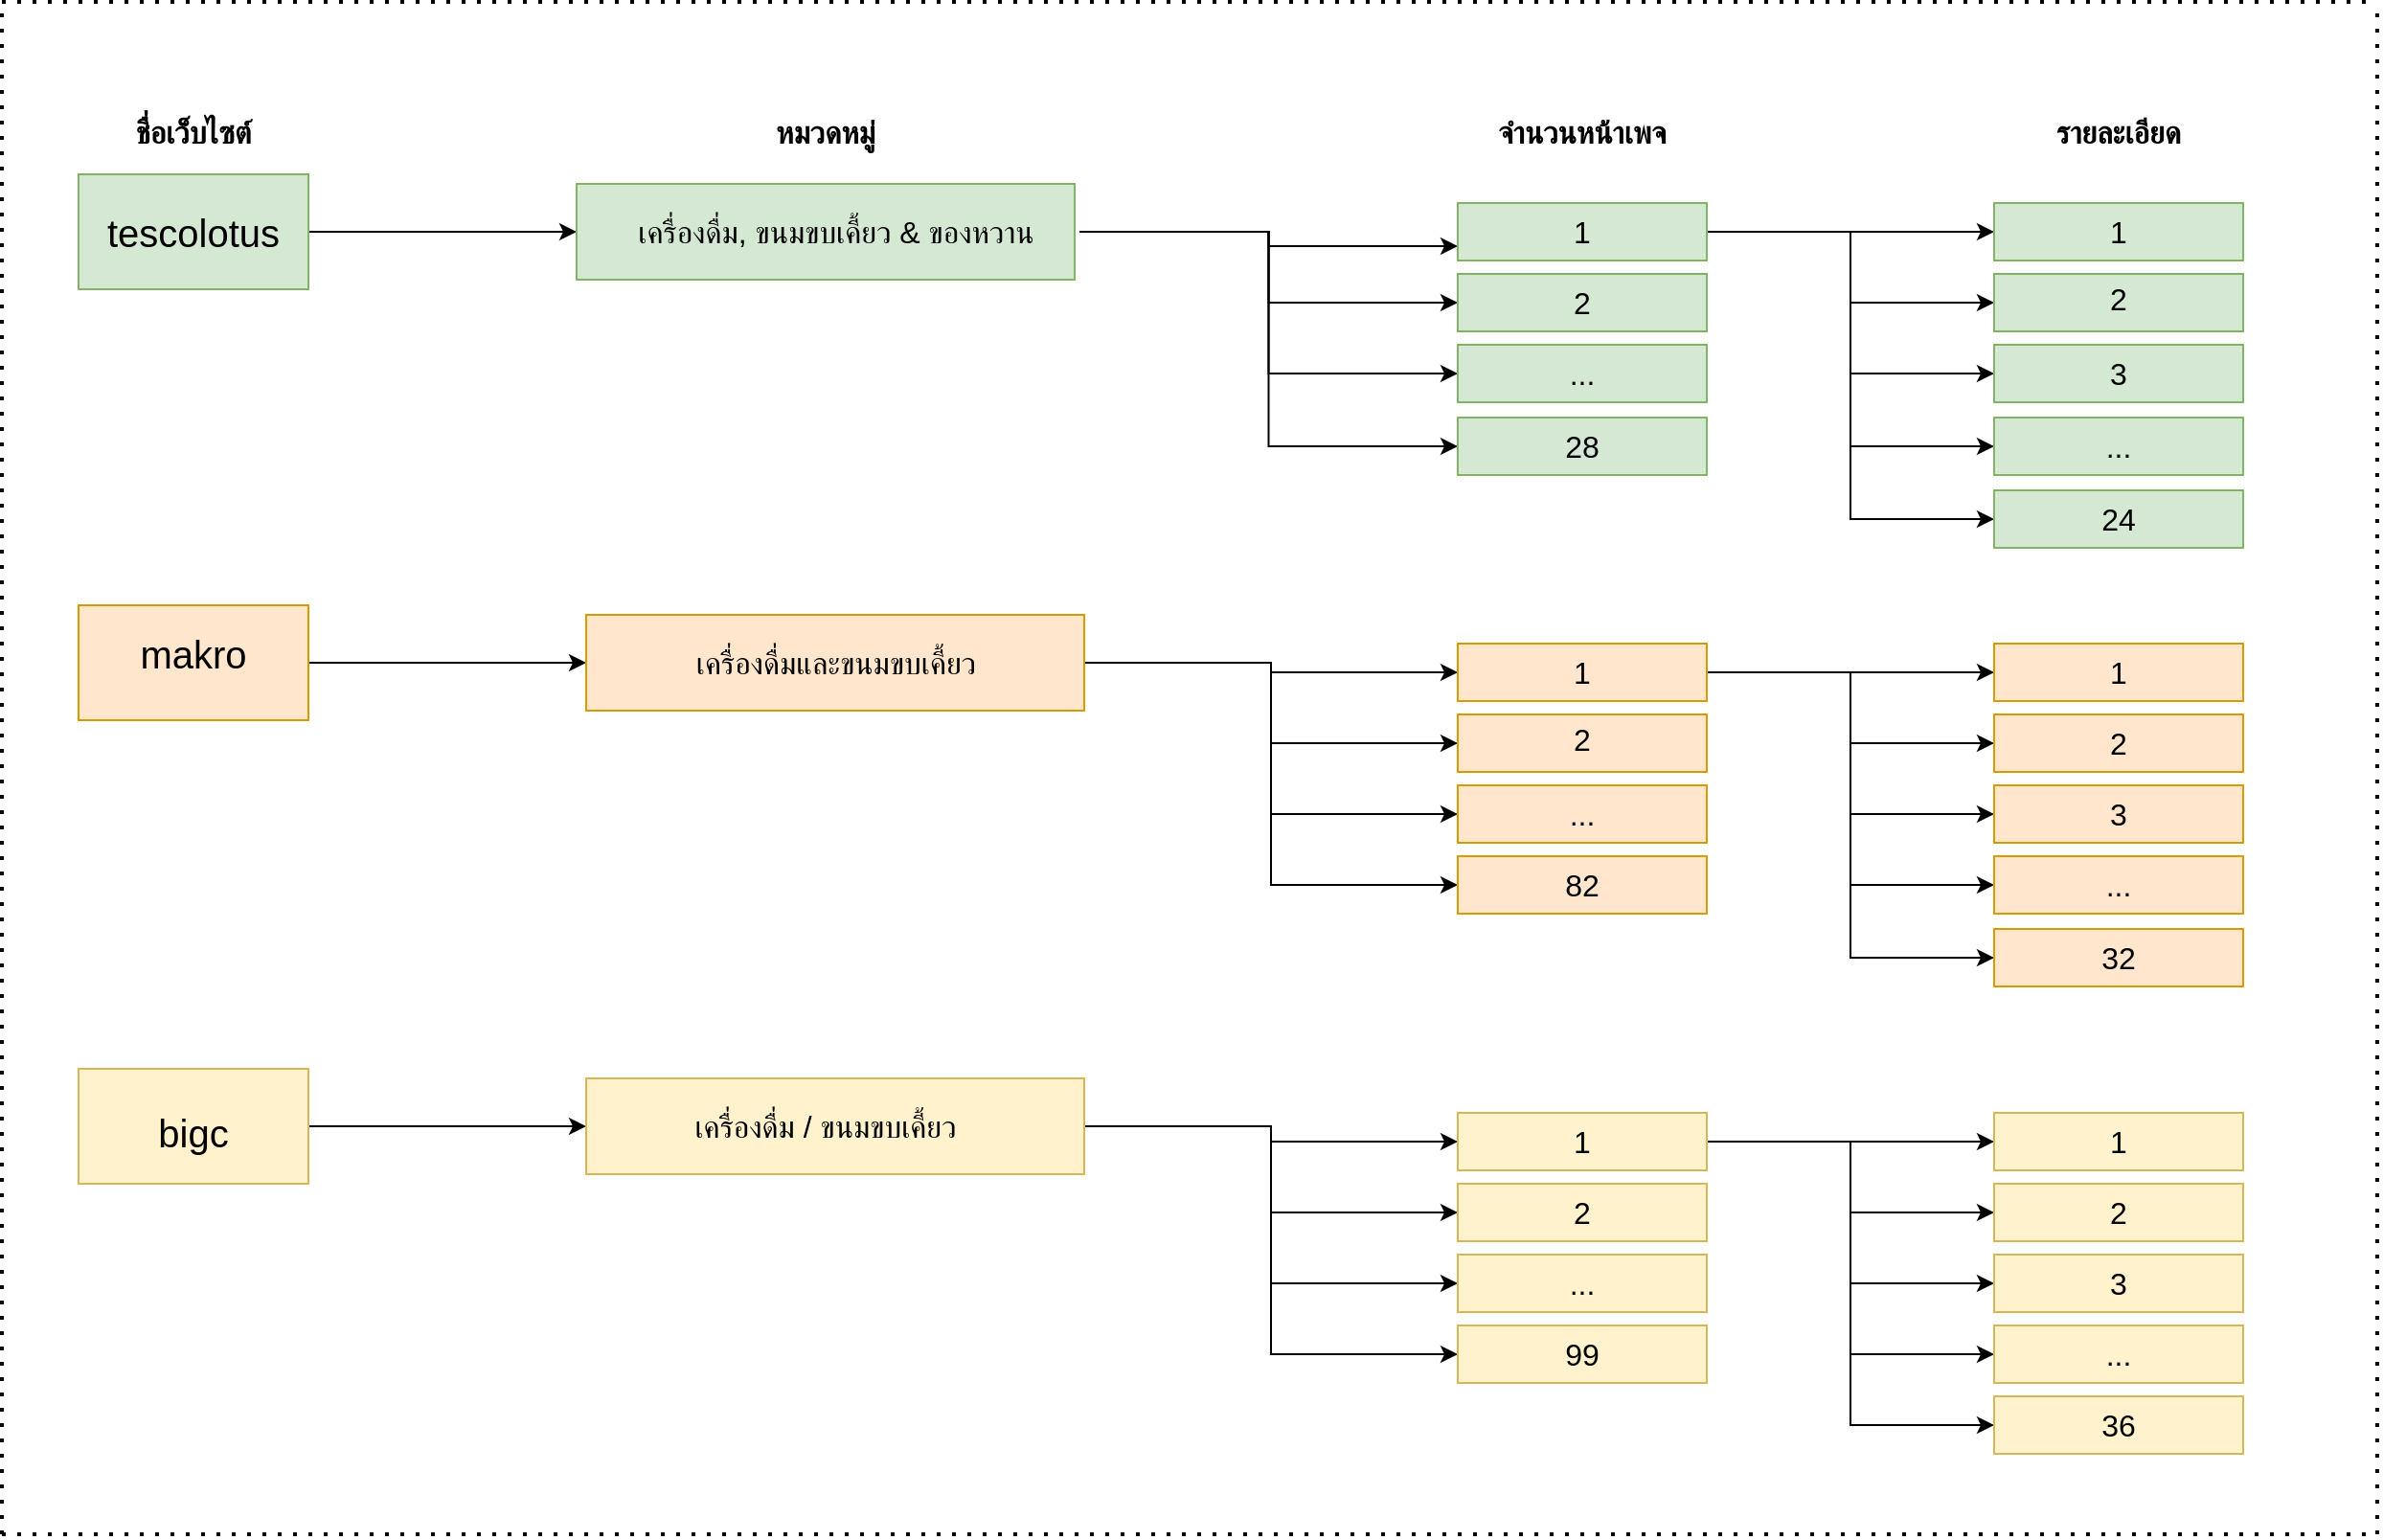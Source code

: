 <mxfile version="14.6.13" type="device"><diagram id="eDEsTDvLarD-YiUVRjUD" name="Page-1"><mxGraphModel dx="1602" dy="2226" grid="1" gridSize="10" guides="1" tooltips="1" connect="1" arrows="1" fold="1" page="1" pageScale="1" pageWidth="1920" pageHeight="1200" math="0" shadow="0"><root><mxCell id="0"/><mxCell id="1" parent="0"/><mxCell id="Vqk4HgcwoFv3bSir83JM-30" style="edgeStyle=orthogonalEdgeStyle;rounded=0;orthogonalLoop=1;jettySize=auto;html=1;entryX=0;entryY=0.5;entryDx=0;entryDy=0;" edge="1" parent="1" source="hex__hkt7IEPzipqFCfx-2" target="hex__hkt7IEPzipqFCfx-4"><mxGeometry relative="1" as="geometry"><mxPoint x="770" y="80" as="targetPoint"/></mxGeometry></mxCell><mxCell id="hex__hkt7IEPzipqFCfx-2" value="" style="rounded=0;whiteSpace=wrap;html=1;fillColor=#d5e8d4;strokeColor=#82b366;" parent="1" vertex="1"><mxGeometry x="520" y="50" width="120" height="60" as="geometry"/></mxCell><mxCell id="hex__hkt7IEPzipqFCfx-4" value="" style="rounded=0;whiteSpace=wrap;html=1;fillColor=#d5e8d4;strokeColor=#82b366;" parent="1" vertex="1"><mxGeometry x="780" y="55" width="260" height="50" as="geometry"/></mxCell><mxCell id="hex__hkt7IEPzipqFCfx-32" value="&lt;font style=&quot;font-size: 20px&quot;&gt;tescolotus&lt;/font&gt;" style="text;html=1;align=center;verticalAlign=middle;whiteSpace=wrap;rounded=0;fontSize=16;" parent="1" vertex="1"><mxGeometry x="550" y="70" width="60" height="20" as="geometry"/></mxCell><mxCell id="Vqk4HgcwoFv3bSir83JM-9" style="edgeStyle=orthogonalEdgeStyle;rounded=0;orthogonalLoop=1;jettySize=auto;html=1;entryX=0;entryY=0.75;entryDx=0;entryDy=0;" edge="1" parent="1" source="hex__hkt7IEPzipqFCfx-34" target="EJMsJnBpNoWc1yhQOMtJ-7"><mxGeometry relative="1" as="geometry"/></mxCell><mxCell id="Vqk4HgcwoFv3bSir83JM-10" style="edgeStyle=orthogonalEdgeStyle;rounded=0;orthogonalLoop=1;jettySize=auto;html=1;entryX=0;entryY=0.5;entryDx=0;entryDy=0;" edge="1" parent="1" source="hex__hkt7IEPzipqFCfx-34" target="EJMsJnBpNoWc1yhQOMtJ-9"><mxGeometry relative="1" as="geometry"/></mxCell><mxCell id="Vqk4HgcwoFv3bSir83JM-12" style="edgeStyle=orthogonalEdgeStyle;rounded=0;orthogonalLoop=1;jettySize=auto;html=1;entryX=0;entryY=0.5;entryDx=0;entryDy=0;" edge="1" parent="1" source="hex__hkt7IEPzipqFCfx-34" target="EJMsJnBpNoWc1yhQOMtJ-10"><mxGeometry relative="1" as="geometry"/></mxCell><mxCell id="Vqk4HgcwoFv3bSir83JM-13" style="edgeStyle=orthogonalEdgeStyle;rounded=0;orthogonalLoop=1;jettySize=auto;html=1;entryX=0;entryY=0.5;entryDx=0;entryDy=0;" edge="1" parent="1" source="hex__hkt7IEPzipqFCfx-34" target="EJMsJnBpNoWc1yhQOMtJ-12"><mxGeometry relative="1" as="geometry"/></mxCell><mxCell id="hex__hkt7IEPzipqFCfx-34" value="เครื่องดื่ม, ขนมขบเคี้ยว &amp;amp; ของหวาน" style="text;html=1;strokeColor=none;fillColor=none;align=center;verticalAlign=middle;whiteSpace=wrap;rounded=0;fontSize=16;" parent="1" vertex="1"><mxGeometry x="787.5" y="70" width="255" height="20" as="geometry"/></mxCell><mxCell id="hex__hkt7IEPzipqFCfx-82" value="&lt;b&gt;ชื่อเว็บไซต์&lt;/b&gt;" style="text;html=1;strokeColor=none;fillColor=none;align=center;verticalAlign=middle;whiteSpace=wrap;rounded=0;fontSize=16;" parent="1" vertex="1"><mxGeometry x="540" y="17.5" width="80" height="20" as="geometry"/></mxCell><mxCell id="hex__hkt7IEPzipqFCfx-83" value="&lt;b&gt;หมวดหมู่&lt;/b&gt;" style="text;html=1;strokeColor=none;fillColor=none;align=center;verticalAlign=middle;whiteSpace=wrap;rounded=0;fontSize=16;" parent="1" vertex="1"><mxGeometry x="870" y="17.5" width="80" height="20" as="geometry"/></mxCell><mxCell id="hex__hkt7IEPzipqFCfx-85" value="&lt;b&gt;รายละเอียด&lt;/b&gt;" style="text;html=1;strokeColor=none;fillColor=none;align=center;verticalAlign=middle;whiteSpace=wrap;rounded=0;fontSize=16;" parent="1" vertex="1"><mxGeometry x="1540" y="17.5" width="90" height="20" as="geometry"/></mxCell><mxCell id="Vqk4HgcwoFv3bSir83JM-3" style="edgeStyle=orthogonalEdgeStyle;rounded=0;orthogonalLoop=1;jettySize=auto;html=1;entryX=0;entryY=0.5;entryDx=0;entryDy=0;" edge="1" parent="1" source="hex__hkt7IEPzipqFCfx-86" target="EJMsJnBpNoWc1yhQOMtJ-39"><mxGeometry relative="1" as="geometry"/></mxCell><mxCell id="hex__hkt7IEPzipqFCfx-86" value="" style="rounded=0;whiteSpace=wrap;html=1;fontSize=16;fillColor=#ffe6cc;strokeColor=#d79b00;" parent="1" vertex="1"><mxGeometry x="520" y="275" width="120" height="60" as="geometry"/></mxCell><mxCell id="hex__hkt7IEPzipqFCfx-87" value="&lt;font style=&quot;font-size: 20px&quot;&gt;makro&lt;/font&gt;" style="text;html=1;strokeColor=none;fillColor=none;align=center;verticalAlign=middle;whiteSpace=wrap;rounded=0;fontSize=16;" parent="1" vertex="1"><mxGeometry x="550" y="290" width="60" height="20" as="geometry"/></mxCell><mxCell id="Vqk4HgcwoFv3bSir83JM-8" style="edgeStyle=orthogonalEdgeStyle;rounded=0;orthogonalLoop=1;jettySize=auto;html=1;" edge="1" parent="1" source="hex__hkt7IEPzipqFCfx-88" target="EJMsJnBpNoWc1yhQOMtJ-74"><mxGeometry relative="1" as="geometry"/></mxCell><mxCell id="hex__hkt7IEPzipqFCfx-88" value="" style="rounded=0;whiteSpace=wrap;html=1;fontSize=16;fillColor=#fff2cc;strokeColor=#d6b656;" parent="1" vertex="1"><mxGeometry x="520" y="517" width="120" height="60" as="geometry"/></mxCell><mxCell id="hex__hkt7IEPzipqFCfx-89" value="&lt;font style=&quot;font-size: 20px&quot;&gt;bigc&lt;/font&gt;" style="text;html=1;strokeColor=none;fillColor=none;align=center;verticalAlign=middle;whiteSpace=wrap;rounded=0;fontSize=16;" parent="1" vertex="1"><mxGeometry x="550" y="540" width="60" height="20" as="geometry"/></mxCell><mxCell id="EJMsJnBpNoWc1yhQOMtJ-5" value="&lt;b&gt;จำนวนหน้าเพจ&lt;/b&gt;" style="text;html=1;strokeColor=none;fillColor=none;align=center;verticalAlign=middle;whiteSpace=wrap;rounded=0;fontSize=16;" parent="1" vertex="1"><mxGeometry x="1250" y="17.5" width="110" height="20" as="geometry"/></mxCell><mxCell id="EJMsJnBpNoWc1yhQOMtJ-34" style="edgeStyle=orthogonalEdgeStyle;rounded=0;orthogonalLoop=1;jettySize=auto;html=1;entryX=0;entryY=0.5;entryDx=0;entryDy=0;" parent="1" source="EJMsJnBpNoWc1yhQOMtJ-7" target="EJMsJnBpNoWc1yhQOMtJ-17" edge="1"><mxGeometry relative="1" as="geometry"/></mxCell><mxCell id="EJMsJnBpNoWc1yhQOMtJ-35" style="edgeStyle=orthogonalEdgeStyle;rounded=0;orthogonalLoop=1;jettySize=auto;html=1;entryX=0;entryY=0.5;entryDx=0;entryDy=0;" parent="1" source="EJMsJnBpNoWc1yhQOMtJ-7" target="EJMsJnBpNoWc1yhQOMtJ-18" edge="1"><mxGeometry relative="1" as="geometry"/></mxCell><mxCell id="EJMsJnBpNoWc1yhQOMtJ-36" style="edgeStyle=orthogonalEdgeStyle;rounded=0;orthogonalLoop=1;jettySize=auto;html=1;entryX=0;entryY=0.5;entryDx=0;entryDy=0;" parent="1" source="EJMsJnBpNoWc1yhQOMtJ-7" target="EJMsJnBpNoWc1yhQOMtJ-19" edge="1"><mxGeometry relative="1" as="geometry"/></mxCell><mxCell id="EJMsJnBpNoWc1yhQOMtJ-37" style="edgeStyle=orthogonalEdgeStyle;rounded=0;orthogonalLoop=1;jettySize=auto;html=1;entryX=0;entryY=0.5;entryDx=0;entryDy=0;" parent="1" source="EJMsJnBpNoWc1yhQOMtJ-7" target="EJMsJnBpNoWc1yhQOMtJ-20" edge="1"><mxGeometry relative="1" as="geometry"/></mxCell><mxCell id="EJMsJnBpNoWc1yhQOMtJ-38" style="edgeStyle=orthogonalEdgeStyle;rounded=0;orthogonalLoop=1;jettySize=auto;html=1;entryX=0;entryY=0.5;entryDx=0;entryDy=0;" parent="1" source="EJMsJnBpNoWc1yhQOMtJ-7" target="EJMsJnBpNoWc1yhQOMtJ-21" edge="1"><mxGeometry relative="1" as="geometry"/></mxCell><mxCell id="EJMsJnBpNoWc1yhQOMtJ-7" value="" style="rounded=0;whiteSpace=wrap;html=1;fillColor=#d5e8d4;strokeColor=#82b366;" parent="1" vertex="1"><mxGeometry x="1240" y="65" width="130" height="30" as="geometry"/></mxCell><mxCell id="EJMsJnBpNoWc1yhQOMtJ-8" value="1" style="text;html=1;strokeColor=none;fillColor=none;align=center;verticalAlign=middle;whiteSpace=wrap;rounded=0;fontSize=16;" parent="1" vertex="1"><mxGeometry x="1275" y="70" width="60" height="20" as="geometry"/></mxCell><mxCell id="EJMsJnBpNoWc1yhQOMtJ-9" value="" style="rounded=0;whiteSpace=wrap;html=1;fillColor=#d5e8d4;strokeColor=#82b366;" parent="1" vertex="1"><mxGeometry x="1240" y="102" width="130" height="30" as="geometry"/></mxCell><mxCell id="EJMsJnBpNoWc1yhQOMtJ-10" value="" style="rounded=0;whiteSpace=wrap;html=1;fillColor=#d5e8d4;strokeColor=#82b366;" parent="1" vertex="1"><mxGeometry x="1240" y="139" width="130" height="30" as="geometry"/></mxCell><mxCell id="EJMsJnBpNoWc1yhQOMtJ-12" value="" style="rounded=0;whiteSpace=wrap;html=1;fillColor=#d5e8d4;strokeColor=#82b366;" parent="1" vertex="1"><mxGeometry x="1240" y="177" width="130" height="30" as="geometry"/></mxCell><mxCell id="EJMsJnBpNoWc1yhQOMtJ-13" value="2" style="text;html=1;strokeColor=none;fillColor=none;align=center;verticalAlign=middle;whiteSpace=wrap;rounded=0;fontSize=16;" parent="1" vertex="1"><mxGeometry x="1275" y="107" width="60" height="20" as="geometry"/></mxCell><mxCell id="EJMsJnBpNoWc1yhQOMtJ-15" value="..." style="text;html=1;strokeColor=none;fillColor=none;align=center;verticalAlign=middle;whiteSpace=wrap;rounded=0;fontSize=16;" parent="1" vertex="1"><mxGeometry x="1275" y="144" width="60" height="20" as="geometry"/></mxCell><mxCell id="EJMsJnBpNoWc1yhQOMtJ-16" value="28" style="text;html=1;strokeColor=none;fillColor=none;align=center;verticalAlign=middle;whiteSpace=wrap;rounded=0;fontSize=16;" parent="1" vertex="1"><mxGeometry x="1275" y="182" width="60" height="20" as="geometry"/></mxCell><mxCell id="EJMsJnBpNoWc1yhQOMtJ-17" value="" style="rounded=0;whiteSpace=wrap;html=1;fillColor=#d5e8d4;strokeColor=#82b366;" parent="1" vertex="1"><mxGeometry x="1520" y="65" width="130" height="30" as="geometry"/></mxCell><mxCell id="EJMsJnBpNoWc1yhQOMtJ-18" value="" style="rounded=0;whiteSpace=wrap;html=1;fillColor=#d5e8d4;strokeColor=#82b366;" parent="1" vertex="1"><mxGeometry x="1520" y="102" width="130" height="30" as="geometry"/></mxCell><mxCell id="EJMsJnBpNoWc1yhQOMtJ-19" value="" style="rounded=0;whiteSpace=wrap;html=1;fillColor=#d5e8d4;strokeColor=#82b366;" parent="1" vertex="1"><mxGeometry x="1520" y="139" width="130" height="30" as="geometry"/></mxCell><mxCell id="EJMsJnBpNoWc1yhQOMtJ-20" value="" style="rounded=0;whiteSpace=wrap;html=1;fillColor=#d5e8d4;strokeColor=#82b366;" parent="1" vertex="1"><mxGeometry x="1520" y="177" width="130" height="30" as="geometry"/></mxCell><mxCell id="EJMsJnBpNoWc1yhQOMtJ-21" value="" style="rounded=0;whiteSpace=wrap;html=1;fillColor=#d5e8d4;strokeColor=#82b366;" parent="1" vertex="1"><mxGeometry x="1520" y="215" width="130" height="30" as="geometry"/></mxCell><mxCell id="EJMsJnBpNoWc1yhQOMtJ-22" value="1" style="text;html=1;strokeColor=none;fillColor=none;align=center;verticalAlign=middle;whiteSpace=wrap;rounded=0;fontSize=16;" parent="1" vertex="1"><mxGeometry x="1555" y="70" width="60" height="20" as="geometry"/></mxCell><mxCell id="EJMsJnBpNoWc1yhQOMtJ-23" value="2" style="text;html=1;strokeColor=none;fillColor=none;align=center;verticalAlign=middle;whiteSpace=wrap;rounded=0;fontSize=16;" parent="1" vertex="1"><mxGeometry x="1555" y="105" width="60" height="20" as="geometry"/></mxCell><mxCell id="EJMsJnBpNoWc1yhQOMtJ-24" value="..." style="text;html=1;strokeColor=none;fillColor=none;align=center;verticalAlign=middle;whiteSpace=wrap;rounded=0;fontSize=16;" parent="1" vertex="1"><mxGeometry x="1555" y="182" width="60" height="20" as="geometry"/></mxCell><mxCell id="EJMsJnBpNoWc1yhQOMtJ-25" value="3" style="text;html=1;strokeColor=none;fillColor=none;align=center;verticalAlign=middle;whiteSpace=wrap;rounded=0;fontSize=16;" parent="1" vertex="1"><mxGeometry x="1555" y="144" width="60" height="20" as="geometry"/></mxCell><mxCell id="EJMsJnBpNoWc1yhQOMtJ-26" value="24" style="text;html=1;strokeColor=none;fillColor=none;align=center;verticalAlign=middle;whiteSpace=wrap;rounded=0;fontSize=16;" parent="1" vertex="1"><mxGeometry x="1555" y="220" width="60" height="20" as="geometry"/></mxCell><mxCell id="Vqk4HgcwoFv3bSir83JM-15" style="edgeStyle=orthogonalEdgeStyle;rounded=0;orthogonalLoop=1;jettySize=auto;html=1;entryX=0;entryY=0.5;entryDx=0;entryDy=0;" edge="1" parent="1" source="EJMsJnBpNoWc1yhQOMtJ-39" target="EJMsJnBpNoWc1yhQOMtJ-43"><mxGeometry relative="1" as="geometry"/></mxCell><mxCell id="Vqk4HgcwoFv3bSir83JM-16" style="edgeStyle=orthogonalEdgeStyle;rounded=0;orthogonalLoop=1;jettySize=auto;html=1;entryX=0;entryY=0.5;entryDx=0;entryDy=0;" edge="1" parent="1" source="EJMsJnBpNoWc1yhQOMtJ-39" target="EJMsJnBpNoWc1yhQOMtJ-44"><mxGeometry relative="1" as="geometry"/></mxCell><mxCell id="Vqk4HgcwoFv3bSir83JM-17" style="edgeStyle=orthogonalEdgeStyle;rounded=0;orthogonalLoop=1;jettySize=auto;html=1;entryX=0;entryY=0.5;entryDx=0;entryDy=0;" edge="1" parent="1" source="EJMsJnBpNoWc1yhQOMtJ-39" target="EJMsJnBpNoWc1yhQOMtJ-45"><mxGeometry relative="1" as="geometry"/></mxCell><mxCell id="Vqk4HgcwoFv3bSir83JM-18" style="edgeStyle=orthogonalEdgeStyle;rounded=0;orthogonalLoop=1;jettySize=auto;html=1;entryX=0;entryY=0.5;entryDx=0;entryDy=0;" edge="1" parent="1" source="EJMsJnBpNoWc1yhQOMtJ-39" target="EJMsJnBpNoWc1yhQOMtJ-46"><mxGeometry relative="1" as="geometry"/></mxCell><mxCell id="EJMsJnBpNoWc1yhQOMtJ-39" value="" style="rounded=0;whiteSpace=wrap;html=1;fillColor=#ffe6cc;strokeColor=#d79b00;" parent="1" vertex="1"><mxGeometry x="785" y="280" width="260" height="50" as="geometry"/></mxCell><mxCell id="EJMsJnBpNoWc1yhQOMtJ-68" style="edgeStyle=orthogonalEdgeStyle;rounded=0;orthogonalLoop=1;jettySize=auto;html=1;entryX=0;entryY=0.5;entryDx=0;entryDy=0;" parent="1" source="EJMsJnBpNoWc1yhQOMtJ-43" target="EJMsJnBpNoWc1yhQOMtJ-51" edge="1"><mxGeometry relative="1" as="geometry"/></mxCell><mxCell id="EJMsJnBpNoWc1yhQOMtJ-70" style="edgeStyle=orthogonalEdgeStyle;rounded=0;orthogonalLoop=1;jettySize=auto;html=1;entryX=0;entryY=0.5;entryDx=0;entryDy=0;" parent="1" source="EJMsJnBpNoWc1yhQOMtJ-43" target="EJMsJnBpNoWc1yhQOMtJ-52" edge="1"><mxGeometry relative="1" as="geometry"/></mxCell><mxCell id="EJMsJnBpNoWc1yhQOMtJ-71" style="edgeStyle=orthogonalEdgeStyle;rounded=0;orthogonalLoop=1;jettySize=auto;html=1;entryX=0;entryY=0.5;entryDx=0;entryDy=0;" parent="1" source="EJMsJnBpNoWc1yhQOMtJ-43" target="EJMsJnBpNoWc1yhQOMtJ-53" edge="1"><mxGeometry relative="1" as="geometry"/></mxCell><mxCell id="EJMsJnBpNoWc1yhQOMtJ-72" style="edgeStyle=orthogonalEdgeStyle;rounded=0;orthogonalLoop=1;jettySize=auto;html=1;entryX=0;entryY=0.5;entryDx=0;entryDy=0;" parent="1" source="EJMsJnBpNoWc1yhQOMtJ-43" target="EJMsJnBpNoWc1yhQOMtJ-54" edge="1"><mxGeometry relative="1" as="geometry"/></mxCell><mxCell id="EJMsJnBpNoWc1yhQOMtJ-73" style="edgeStyle=orthogonalEdgeStyle;rounded=0;orthogonalLoop=1;jettySize=auto;html=1;entryX=0;entryY=0.5;entryDx=0;entryDy=0;" parent="1" source="EJMsJnBpNoWc1yhQOMtJ-43" target="EJMsJnBpNoWc1yhQOMtJ-55" edge="1"><mxGeometry relative="1" as="geometry"/></mxCell><mxCell id="EJMsJnBpNoWc1yhQOMtJ-43" value="" style="rounded=0;whiteSpace=wrap;html=1;fillColor=#ffe6cc;strokeColor=#d79b00;" parent="1" vertex="1"><mxGeometry x="1240" y="295" width="130" height="30" as="geometry"/></mxCell><mxCell id="EJMsJnBpNoWc1yhQOMtJ-44" value="" style="rounded=0;whiteSpace=wrap;html=1;fillColor=#ffe6cc;strokeColor=#d79b00;" parent="1" vertex="1"><mxGeometry x="1240" y="332" width="130" height="30" as="geometry"/></mxCell><mxCell id="EJMsJnBpNoWc1yhQOMtJ-45" value="" style="rounded=0;whiteSpace=wrap;html=1;fillColor=#ffe6cc;strokeColor=#d79b00;" parent="1" vertex="1"><mxGeometry x="1240" y="369" width="130" height="30" as="geometry"/></mxCell><mxCell id="EJMsJnBpNoWc1yhQOMtJ-46" value="" style="rounded=0;whiteSpace=wrap;html=1;fillColor=#ffe6cc;strokeColor=#d79b00;" parent="1" vertex="1"><mxGeometry x="1240" y="406" width="130" height="30" as="geometry"/></mxCell><mxCell id="EJMsJnBpNoWc1yhQOMtJ-47" value="1" style="text;html=1;strokeColor=none;fillColor=none;align=center;verticalAlign=middle;whiteSpace=wrap;rounded=0;fontSize=16;" parent="1" vertex="1"><mxGeometry x="1275" y="300" width="60" height="20" as="geometry"/></mxCell><mxCell id="EJMsJnBpNoWc1yhQOMtJ-48" value="2" style="text;html=1;strokeColor=none;fillColor=none;align=center;verticalAlign=middle;whiteSpace=wrap;rounded=0;fontSize=16;" parent="1" vertex="1"><mxGeometry x="1275" y="335" width="60" height="20" as="geometry"/></mxCell><mxCell id="EJMsJnBpNoWc1yhQOMtJ-49" value="..." style="text;html=1;strokeColor=none;fillColor=none;align=center;verticalAlign=middle;whiteSpace=wrap;rounded=0;fontSize=16;" parent="1" vertex="1"><mxGeometry x="1275" y="374" width="60" height="20" as="geometry"/></mxCell><mxCell id="EJMsJnBpNoWc1yhQOMtJ-50" value="82" style="text;html=1;strokeColor=none;fillColor=none;align=center;verticalAlign=middle;whiteSpace=wrap;rounded=0;fontSize=16;" parent="1" vertex="1"><mxGeometry x="1275" y="411" width="60" height="20" as="geometry"/></mxCell><mxCell id="EJMsJnBpNoWc1yhQOMtJ-51" value="" style="rounded=0;whiteSpace=wrap;html=1;fillColor=#ffe6cc;strokeColor=#d79b00;" parent="1" vertex="1"><mxGeometry x="1520" y="295" width="130" height="30" as="geometry"/></mxCell><mxCell id="EJMsJnBpNoWc1yhQOMtJ-52" value="" style="rounded=0;whiteSpace=wrap;html=1;fillColor=#ffe6cc;strokeColor=#d79b00;" parent="1" vertex="1"><mxGeometry x="1520" y="332" width="130" height="30" as="geometry"/></mxCell><mxCell id="EJMsJnBpNoWc1yhQOMtJ-53" value="" style="rounded=0;whiteSpace=wrap;html=1;fillColor=#ffe6cc;strokeColor=#d79b00;" parent="1" vertex="1"><mxGeometry x="1520" y="369" width="130" height="30" as="geometry"/></mxCell><mxCell id="EJMsJnBpNoWc1yhQOMtJ-54" value="" style="rounded=0;whiteSpace=wrap;html=1;fillColor=#ffe6cc;strokeColor=#d79b00;" parent="1" vertex="1"><mxGeometry x="1520" y="406" width="130" height="30" as="geometry"/></mxCell><mxCell id="EJMsJnBpNoWc1yhQOMtJ-55" value="" style="rounded=0;whiteSpace=wrap;html=1;fillColor=#ffe6cc;strokeColor=#d79b00;" parent="1" vertex="1"><mxGeometry x="1520" y="444" width="130" height="30" as="geometry"/></mxCell><mxCell id="EJMsJnBpNoWc1yhQOMtJ-56" value="32" style="text;html=1;strokeColor=none;fillColor=none;align=center;verticalAlign=middle;whiteSpace=wrap;rounded=0;fontSize=16;" parent="1" vertex="1"><mxGeometry x="1555" y="449" width="60" height="20" as="geometry"/></mxCell><mxCell id="EJMsJnBpNoWc1yhQOMtJ-57" value="..." style="text;html=1;strokeColor=none;fillColor=none;align=center;verticalAlign=middle;whiteSpace=wrap;rounded=0;fontSize=16;" parent="1" vertex="1"><mxGeometry x="1555" y="411" width="60" height="20" as="geometry"/></mxCell><mxCell id="EJMsJnBpNoWc1yhQOMtJ-58" value="3" style="text;html=1;strokeColor=none;fillColor=none;align=center;verticalAlign=middle;whiteSpace=wrap;rounded=0;fontSize=16;" parent="1" vertex="1"><mxGeometry x="1555" y="374" width="60" height="20" as="geometry"/></mxCell><mxCell id="EJMsJnBpNoWc1yhQOMtJ-59" value="2" style="text;html=1;strokeColor=none;fillColor=none;align=center;verticalAlign=middle;whiteSpace=wrap;rounded=0;fontSize=16;" parent="1" vertex="1"><mxGeometry x="1555" y="337" width="60" height="20" as="geometry"/></mxCell><mxCell id="EJMsJnBpNoWc1yhQOMtJ-60" value="1" style="text;html=1;strokeColor=none;fillColor=none;align=center;verticalAlign=middle;whiteSpace=wrap;rounded=0;fontSize=16;" parent="1" vertex="1"><mxGeometry x="1555" y="300" width="60" height="20" as="geometry"/></mxCell><mxCell id="Vqk4HgcwoFv3bSir83JM-19" style="edgeStyle=orthogonalEdgeStyle;rounded=0;orthogonalLoop=1;jettySize=auto;html=1;entryX=0;entryY=0.5;entryDx=0;entryDy=0;" edge="1" parent="1" source="EJMsJnBpNoWc1yhQOMtJ-74" target="EJMsJnBpNoWc1yhQOMtJ-79"><mxGeometry relative="1" as="geometry"/></mxCell><mxCell id="Vqk4HgcwoFv3bSir83JM-20" style="edgeStyle=orthogonalEdgeStyle;rounded=0;orthogonalLoop=1;jettySize=auto;html=1;entryX=0;entryY=0.5;entryDx=0;entryDy=0;" edge="1" parent="1" source="EJMsJnBpNoWc1yhQOMtJ-74" target="EJMsJnBpNoWc1yhQOMtJ-80"><mxGeometry relative="1" as="geometry"/></mxCell><mxCell id="Vqk4HgcwoFv3bSir83JM-21" style="edgeStyle=orthogonalEdgeStyle;rounded=0;orthogonalLoop=1;jettySize=auto;html=1;entryX=0;entryY=0.5;entryDx=0;entryDy=0;" edge="1" parent="1" source="EJMsJnBpNoWc1yhQOMtJ-74" target="EJMsJnBpNoWc1yhQOMtJ-81"><mxGeometry relative="1" as="geometry"/></mxCell><mxCell id="Vqk4HgcwoFv3bSir83JM-23" style="edgeStyle=orthogonalEdgeStyle;rounded=0;orthogonalLoop=1;jettySize=auto;html=1;entryX=0;entryY=0.5;entryDx=0;entryDy=0;" edge="1" parent="1" source="EJMsJnBpNoWc1yhQOMtJ-74" target="EJMsJnBpNoWc1yhQOMtJ-82"><mxGeometry relative="1" as="geometry"/></mxCell><mxCell id="EJMsJnBpNoWc1yhQOMtJ-74" value="" style="rounded=0;whiteSpace=wrap;html=1;fillColor=#fff2cc;strokeColor=#d6b656;" parent="1" vertex="1"><mxGeometry x="785" y="522" width="260" height="50" as="geometry"/></mxCell><mxCell id="EJMsJnBpNoWc1yhQOMtJ-75" value="เครื่องดื่ม / ขนมขบเคี้ยว" style="text;html=1;strokeColor=none;fillColor=none;align=center;verticalAlign=middle;whiteSpace=wrap;rounded=0;fontSize=16;" parent="1" vertex="1"><mxGeometry x="805" y="537" width="210" height="20" as="geometry"/></mxCell><mxCell id="EJMsJnBpNoWc1yhQOMtJ-76" value="เครื่องดื่มและขนมขบเคี้ยว" style="text;html=1;strokeColor=none;fillColor=none;align=center;verticalAlign=middle;whiteSpace=wrap;rounded=0;fontSize=16;" parent="1" vertex="1"><mxGeometry x="812.5" y="295" width="205" height="20" as="geometry"/></mxCell><mxCell id="EJMsJnBpNoWc1yhQOMtJ-117" style="edgeStyle=orthogonalEdgeStyle;rounded=0;orthogonalLoop=1;jettySize=auto;html=1;entryX=0;entryY=0.5;entryDx=0;entryDy=0;" parent="1" source="EJMsJnBpNoWc1yhQOMtJ-79" target="EJMsJnBpNoWc1yhQOMtJ-83" edge="1"><mxGeometry relative="1" as="geometry"/></mxCell><mxCell id="EJMsJnBpNoWc1yhQOMtJ-118" style="edgeStyle=orthogonalEdgeStyle;rounded=0;orthogonalLoop=1;jettySize=auto;html=1;entryX=0;entryY=0.5;entryDx=0;entryDy=0;" parent="1" source="EJMsJnBpNoWc1yhQOMtJ-79" target="EJMsJnBpNoWc1yhQOMtJ-84" edge="1"><mxGeometry relative="1" as="geometry"/></mxCell><mxCell id="EJMsJnBpNoWc1yhQOMtJ-119" style="edgeStyle=orthogonalEdgeStyle;rounded=0;orthogonalLoop=1;jettySize=auto;html=1;entryX=0;entryY=0.5;entryDx=0;entryDy=0;" parent="1" source="EJMsJnBpNoWc1yhQOMtJ-79" target="EJMsJnBpNoWc1yhQOMtJ-85" edge="1"><mxGeometry relative="1" as="geometry"/></mxCell><mxCell id="EJMsJnBpNoWc1yhQOMtJ-120" style="edgeStyle=orthogonalEdgeStyle;rounded=0;orthogonalLoop=1;jettySize=auto;html=1;entryX=0;entryY=0.5;entryDx=0;entryDy=0;" parent="1" source="EJMsJnBpNoWc1yhQOMtJ-79" target="EJMsJnBpNoWc1yhQOMtJ-86" edge="1"><mxGeometry relative="1" as="geometry"/></mxCell><mxCell id="EJMsJnBpNoWc1yhQOMtJ-121" style="edgeStyle=orthogonalEdgeStyle;rounded=0;orthogonalLoop=1;jettySize=auto;html=1;entryX=0;entryY=0.5;entryDx=0;entryDy=0;" parent="1" source="EJMsJnBpNoWc1yhQOMtJ-79" target="EJMsJnBpNoWc1yhQOMtJ-87" edge="1"><mxGeometry relative="1" as="geometry"/></mxCell><mxCell id="EJMsJnBpNoWc1yhQOMtJ-79" value="" style="rounded=0;whiteSpace=wrap;html=1;fillColor=#fff2cc;strokeColor=#d6b656;" parent="1" vertex="1"><mxGeometry x="1240" y="540" width="130" height="30" as="geometry"/></mxCell><mxCell id="EJMsJnBpNoWc1yhQOMtJ-80" value="" style="rounded=0;whiteSpace=wrap;html=1;fillColor=#fff2cc;strokeColor=#d6b656;" parent="1" vertex="1"><mxGeometry x="1240" y="577" width="130" height="30" as="geometry"/></mxCell><mxCell id="EJMsJnBpNoWc1yhQOMtJ-81" value="" style="rounded=0;whiteSpace=wrap;html=1;fillColor=#fff2cc;strokeColor=#d6b656;" parent="1" vertex="1"><mxGeometry x="1240" y="614" width="130" height="30" as="geometry"/></mxCell><mxCell id="EJMsJnBpNoWc1yhQOMtJ-82" value="" style="rounded=0;whiteSpace=wrap;html=1;fillColor=#fff2cc;strokeColor=#d6b656;" parent="1" vertex="1"><mxGeometry x="1240" y="651" width="130" height="30" as="geometry"/></mxCell><mxCell id="EJMsJnBpNoWc1yhQOMtJ-83" value="" style="rounded=0;whiteSpace=wrap;html=1;fillColor=#fff2cc;strokeColor=#d6b656;" parent="1" vertex="1"><mxGeometry x="1520" y="540" width="130" height="30" as="geometry"/></mxCell><mxCell id="EJMsJnBpNoWc1yhQOMtJ-84" value="" style="rounded=0;whiteSpace=wrap;html=1;fillColor=#fff2cc;strokeColor=#d6b656;" parent="1" vertex="1"><mxGeometry x="1520" y="577" width="130" height="30" as="geometry"/></mxCell><mxCell id="EJMsJnBpNoWc1yhQOMtJ-85" value="" style="rounded=0;whiteSpace=wrap;html=1;fillColor=#fff2cc;strokeColor=#d6b656;" parent="1" vertex="1"><mxGeometry x="1520" y="614" width="130" height="30" as="geometry"/></mxCell><mxCell id="EJMsJnBpNoWc1yhQOMtJ-86" value="" style="rounded=0;whiteSpace=wrap;html=1;fillColor=#fff2cc;strokeColor=#d6b656;" parent="1" vertex="1"><mxGeometry x="1520" y="651" width="130" height="30" as="geometry"/></mxCell><mxCell id="EJMsJnBpNoWc1yhQOMtJ-87" value="" style="rounded=0;whiteSpace=wrap;html=1;fillColor=#fff2cc;strokeColor=#d6b656;" parent="1" vertex="1"><mxGeometry x="1520" y="688" width="130" height="30" as="geometry"/></mxCell><mxCell id="EJMsJnBpNoWc1yhQOMtJ-90" value="1" style="text;html=1;strokeColor=none;fillColor=none;align=center;verticalAlign=middle;whiteSpace=wrap;rounded=0;fontSize=16;" parent="1" vertex="1"><mxGeometry x="1275" y="545" width="60" height="20" as="geometry"/></mxCell><mxCell id="EJMsJnBpNoWc1yhQOMtJ-91" value="2" style="text;html=1;strokeColor=none;fillColor=none;align=center;verticalAlign=middle;whiteSpace=wrap;rounded=0;fontSize=16;" parent="1" vertex="1"><mxGeometry x="1275" y="582" width="60" height="20" as="geometry"/></mxCell><mxCell id="EJMsJnBpNoWc1yhQOMtJ-92" value="..." style="text;html=1;strokeColor=none;fillColor=none;align=center;verticalAlign=middle;whiteSpace=wrap;rounded=0;fontSize=16;" parent="1" vertex="1"><mxGeometry x="1275" y="619" width="60" height="20" as="geometry"/></mxCell><mxCell id="EJMsJnBpNoWc1yhQOMtJ-93" value="99" style="text;html=1;strokeColor=none;fillColor=none;align=center;verticalAlign=middle;whiteSpace=wrap;rounded=0;fontSize=16;" parent="1" vertex="1"><mxGeometry x="1275" y="656" width="60" height="20" as="geometry"/></mxCell><mxCell id="EJMsJnBpNoWc1yhQOMtJ-94" value="..." style="text;html=1;strokeColor=none;fillColor=none;align=center;verticalAlign=middle;whiteSpace=wrap;rounded=0;fontSize=16;" parent="1" vertex="1"><mxGeometry x="1555" y="656" width="60" height="20" as="geometry"/></mxCell><mxCell id="EJMsJnBpNoWc1yhQOMtJ-95" value="3" style="text;html=1;strokeColor=none;fillColor=none;align=center;verticalAlign=middle;whiteSpace=wrap;rounded=0;fontSize=16;" parent="1" vertex="1"><mxGeometry x="1555" y="619" width="60" height="20" as="geometry"/></mxCell><mxCell id="EJMsJnBpNoWc1yhQOMtJ-96" value="2" style="text;html=1;strokeColor=none;fillColor=none;align=center;verticalAlign=middle;whiteSpace=wrap;rounded=0;fontSize=16;" parent="1" vertex="1"><mxGeometry x="1555" y="582" width="60" height="20" as="geometry"/></mxCell><mxCell id="EJMsJnBpNoWc1yhQOMtJ-97" value="1" style="text;html=1;strokeColor=none;fillColor=none;align=center;verticalAlign=middle;whiteSpace=wrap;rounded=0;fontSize=16;" parent="1" vertex="1"><mxGeometry x="1555" y="545" width="60" height="20" as="geometry"/></mxCell><mxCell id="EJMsJnBpNoWc1yhQOMtJ-98" value="36" style="text;html=1;strokeColor=none;fillColor=none;align=center;verticalAlign=middle;whiteSpace=wrap;rounded=0;fontSize=16;" parent="1" vertex="1"><mxGeometry x="1555" y="693" width="60" height="20" as="geometry"/></mxCell><mxCell id="Vqk4HgcwoFv3bSir83JM-26" value="" style="endArrow=none;dashed=1;html=1;dashPattern=1 3;strokeWidth=2;" edge="1" parent="1"><mxGeometry width="50" height="50" relative="1" as="geometry"><mxPoint x="480" y="760" as="sourcePoint"/><mxPoint x="1720" y="760" as="targetPoint"/></mxGeometry></mxCell><mxCell id="Vqk4HgcwoFv3bSir83JM-27" value="" style="endArrow=none;dashed=1;html=1;dashPattern=1 3;strokeWidth=2;" edge="1" parent="1"><mxGeometry width="50" height="50" relative="1" as="geometry"><mxPoint x="480" y="-40" as="sourcePoint"/><mxPoint x="1720" y="-40" as="targetPoint"/></mxGeometry></mxCell><mxCell id="Vqk4HgcwoFv3bSir83JM-28" value="" style="endArrow=none;dashed=1;html=1;dashPattern=1 3;strokeWidth=2;" edge="1" parent="1"><mxGeometry width="50" height="50" relative="1" as="geometry"><mxPoint x="480" y="760" as="sourcePoint"/><mxPoint x="480" y="-40" as="targetPoint"/></mxGeometry></mxCell><mxCell id="Vqk4HgcwoFv3bSir83JM-29" value="" style="endArrow=none;dashed=1;html=1;dashPattern=1 3;strokeWidth=2;" edge="1" parent="1"><mxGeometry width="50" height="50" relative="1" as="geometry"><mxPoint x="1720" y="760" as="sourcePoint"/><mxPoint x="1720" y="-40" as="targetPoint"/></mxGeometry></mxCell></root></mxGraphModel></diagram></mxfile>
